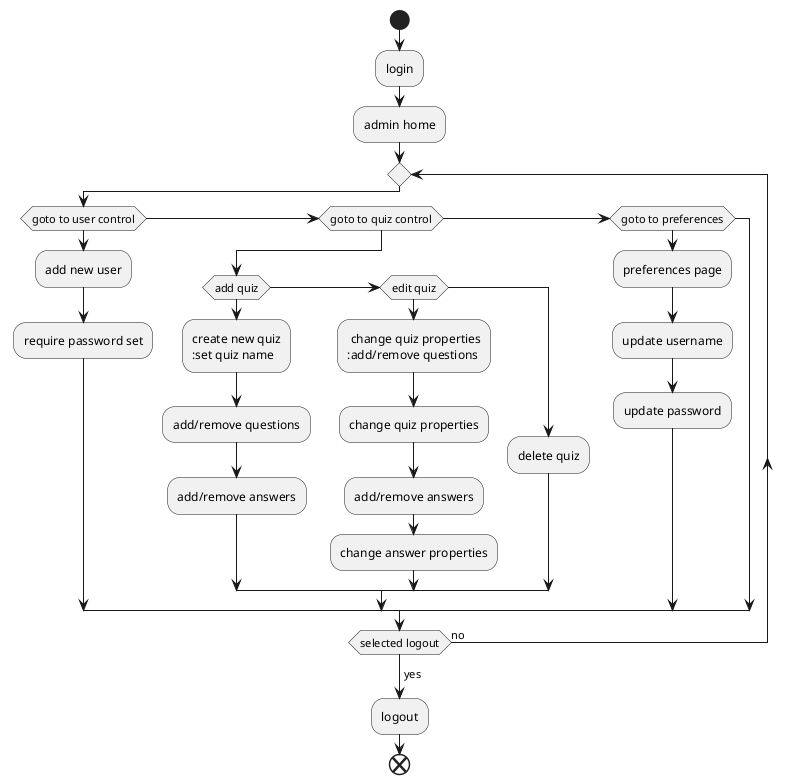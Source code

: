 @startuml
start
:login;
:admin home;

repeat
	if (goto to user control) then

		:add new user;
		:require password set;

	elseif (goto to quiz control) then
		if (add quiz) then
			:create new quiz
			:set quiz name;
			:add/remove questions;
			:add/remove answers;

		elseif (edit quiz) then
			: change quiz properties
			:add/remove questions;
			:change quiz properties;
			:add/remove answers;
			:change answer properties;
		else
			:delete quiz;
		endif


	elseif (goto to preferences) then
		:preferences page;
		:update username;
		:update password;
	endif
repeat while (selected logout) is (no)
	-> yes;

:logout;

end









' (*) --> "login"

' -> "admin home page"

' if "goto user control" then
' 	-> "hi"
' 	-> "admin home page"
' endif

' if "goto quiz control page" then
'  	-> "quiz control page"

' 	if ""
' 	-> "admin home page"
' endif

' if "goto preference page" then
' 	-> "preference page"
' 	-> "admin home page"
' endif

' "user control page" -> "add new user"
' -> "user control page"

' "user control page" -> "remove user"
' -> "user control page"
' -> "admin home page" 


' "admin home page" -> "quiz control page" 

' "admin home page" -> "preferences page"
' "preferences page" -> "update username"
' -> "preferences page"

' "preferences page" -> "update password"
' -> "preferences page"


' "preferences page" -> "change admin details"
' -> "admin control page"

' -> "logout"
' -> (*)

@enduml